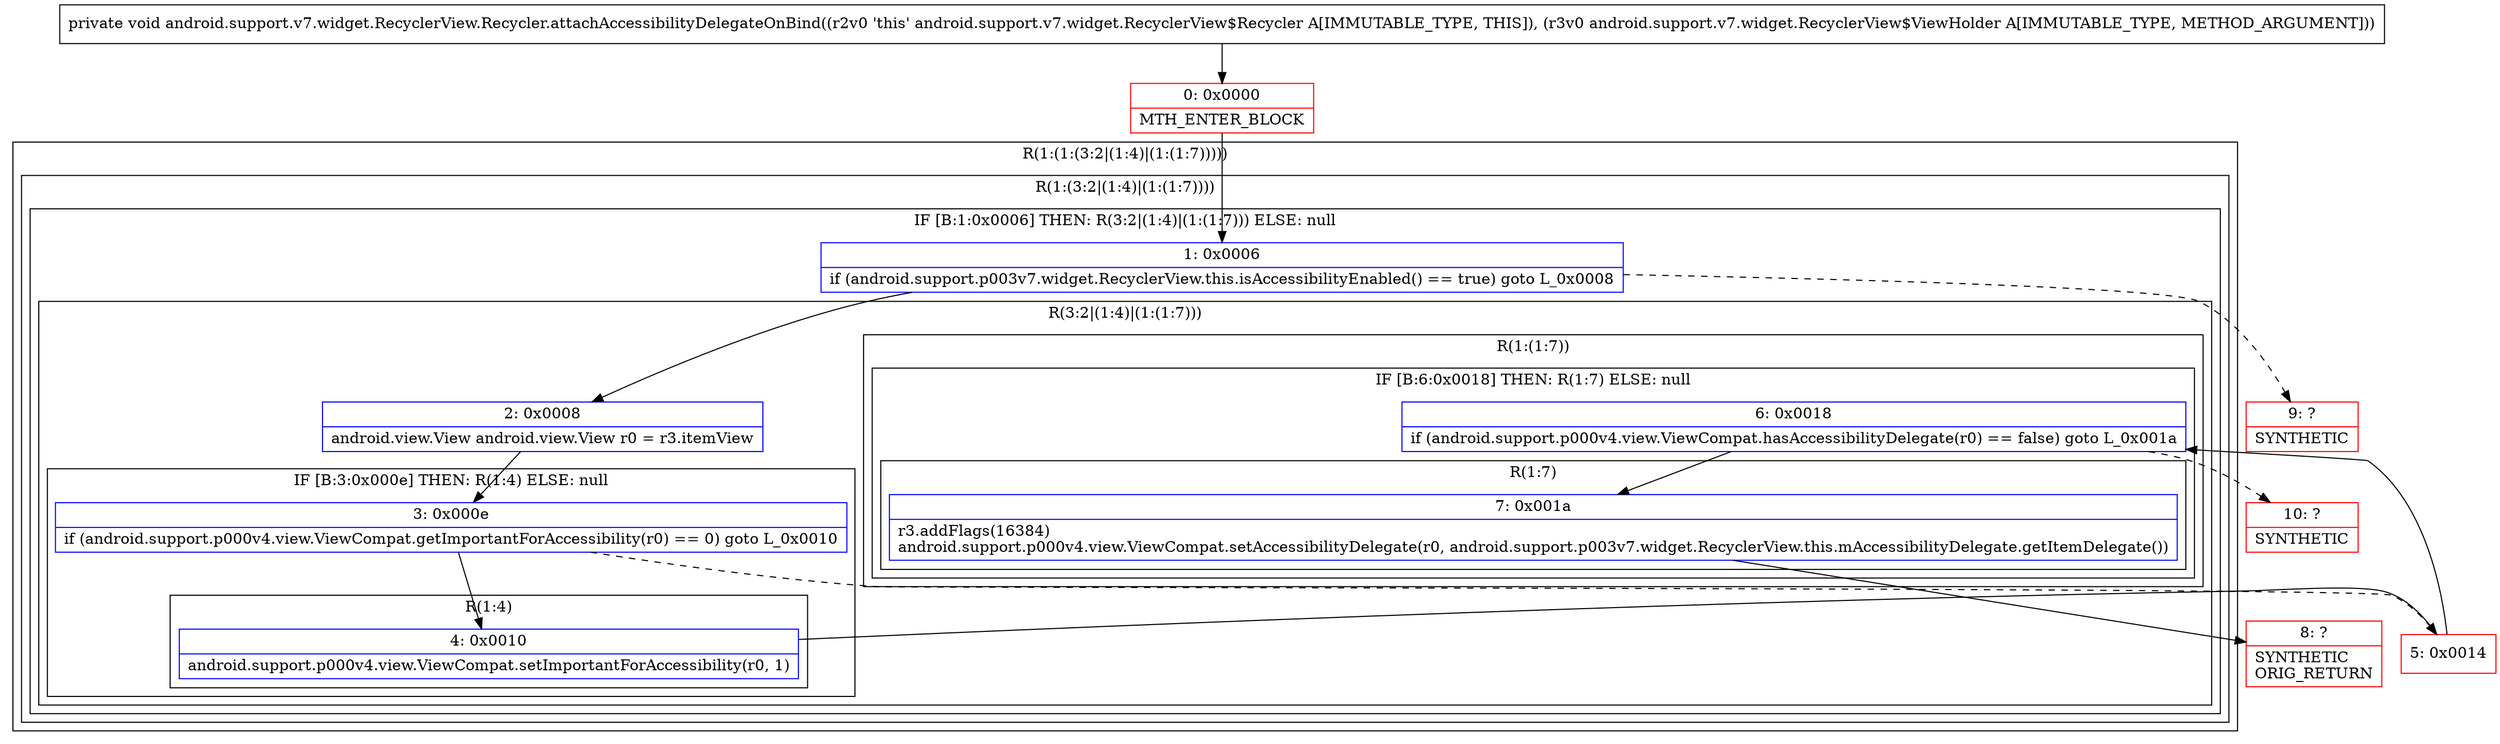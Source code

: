 digraph "CFG forandroid.support.v7.widget.RecyclerView.Recycler.attachAccessibilityDelegateOnBind(Landroid\/support\/v7\/widget\/RecyclerView$ViewHolder;)V" {
subgraph cluster_Region_147866902 {
label = "R(1:(1:(3:2|(1:4)|(1:(1:7)))))";
node [shape=record,color=blue];
subgraph cluster_Region_1492385669 {
label = "R(1:(3:2|(1:4)|(1:(1:7))))";
node [shape=record,color=blue];
subgraph cluster_IfRegion_1913575100 {
label = "IF [B:1:0x0006] THEN: R(3:2|(1:4)|(1:(1:7))) ELSE: null";
node [shape=record,color=blue];
Node_1 [shape=record,label="{1\:\ 0x0006|if (android.support.p003v7.widget.RecyclerView.this.isAccessibilityEnabled() == true) goto L_0x0008\l}"];
subgraph cluster_Region_1614493760 {
label = "R(3:2|(1:4)|(1:(1:7)))";
node [shape=record,color=blue];
Node_2 [shape=record,label="{2\:\ 0x0008|android.view.View android.view.View r0 = r3.itemView\l}"];
subgraph cluster_IfRegion_1974491178 {
label = "IF [B:3:0x000e] THEN: R(1:4) ELSE: null";
node [shape=record,color=blue];
Node_3 [shape=record,label="{3\:\ 0x000e|if (android.support.p000v4.view.ViewCompat.getImportantForAccessibility(r0) == 0) goto L_0x0010\l}"];
subgraph cluster_Region_569225468 {
label = "R(1:4)";
node [shape=record,color=blue];
Node_4 [shape=record,label="{4\:\ 0x0010|android.support.p000v4.view.ViewCompat.setImportantForAccessibility(r0, 1)\l}"];
}
}
subgraph cluster_Region_8015019 {
label = "R(1:(1:7))";
node [shape=record,color=blue];
subgraph cluster_IfRegion_160512379 {
label = "IF [B:6:0x0018] THEN: R(1:7) ELSE: null";
node [shape=record,color=blue];
Node_6 [shape=record,label="{6\:\ 0x0018|if (android.support.p000v4.view.ViewCompat.hasAccessibilityDelegate(r0) == false) goto L_0x001a\l}"];
subgraph cluster_Region_810674481 {
label = "R(1:7)";
node [shape=record,color=blue];
Node_7 [shape=record,label="{7\:\ 0x001a|r3.addFlags(16384)\landroid.support.p000v4.view.ViewCompat.setAccessibilityDelegate(r0, android.support.p003v7.widget.RecyclerView.this.mAccessibilityDelegate.getItemDelegate())\l}"];
}
}
}
}
}
}
}
Node_0 [shape=record,color=red,label="{0\:\ 0x0000|MTH_ENTER_BLOCK\l}"];
Node_5 [shape=record,color=red,label="{5\:\ 0x0014}"];
Node_8 [shape=record,color=red,label="{8\:\ ?|SYNTHETIC\lORIG_RETURN\l}"];
Node_9 [shape=record,color=red,label="{9\:\ ?|SYNTHETIC\l}"];
Node_10 [shape=record,color=red,label="{10\:\ ?|SYNTHETIC\l}"];
MethodNode[shape=record,label="{private void android.support.v7.widget.RecyclerView.Recycler.attachAccessibilityDelegateOnBind((r2v0 'this' android.support.v7.widget.RecyclerView$Recycler A[IMMUTABLE_TYPE, THIS]), (r3v0 android.support.v7.widget.RecyclerView$ViewHolder A[IMMUTABLE_TYPE, METHOD_ARGUMENT])) }"];
MethodNode -> Node_0;
Node_1 -> Node_2;
Node_1 -> Node_9[style=dashed];
Node_2 -> Node_3;
Node_3 -> Node_4;
Node_3 -> Node_5[style=dashed];
Node_4 -> Node_5;
Node_6 -> Node_7;
Node_6 -> Node_10[style=dashed];
Node_7 -> Node_8;
Node_0 -> Node_1;
Node_5 -> Node_6;
}

